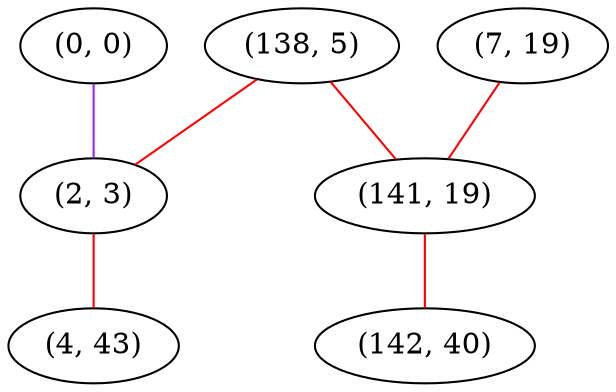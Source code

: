 graph "" {
"(138, 5)";
"(0, 0)";
"(7, 19)";
"(2, 3)";
"(141, 19)";
"(142, 40)";
"(4, 43)";
"(138, 5)" -- "(2, 3)"  [color=red, key=0, weight=1];
"(138, 5)" -- "(141, 19)"  [color=red, key=0, weight=1];
"(0, 0)" -- "(2, 3)"  [color=purple, key=0, weight=4];
"(7, 19)" -- "(141, 19)"  [color=red, key=0, weight=1];
"(2, 3)" -- "(4, 43)"  [color=red, key=0, weight=1];
"(141, 19)" -- "(142, 40)"  [color=red, key=0, weight=1];
}
